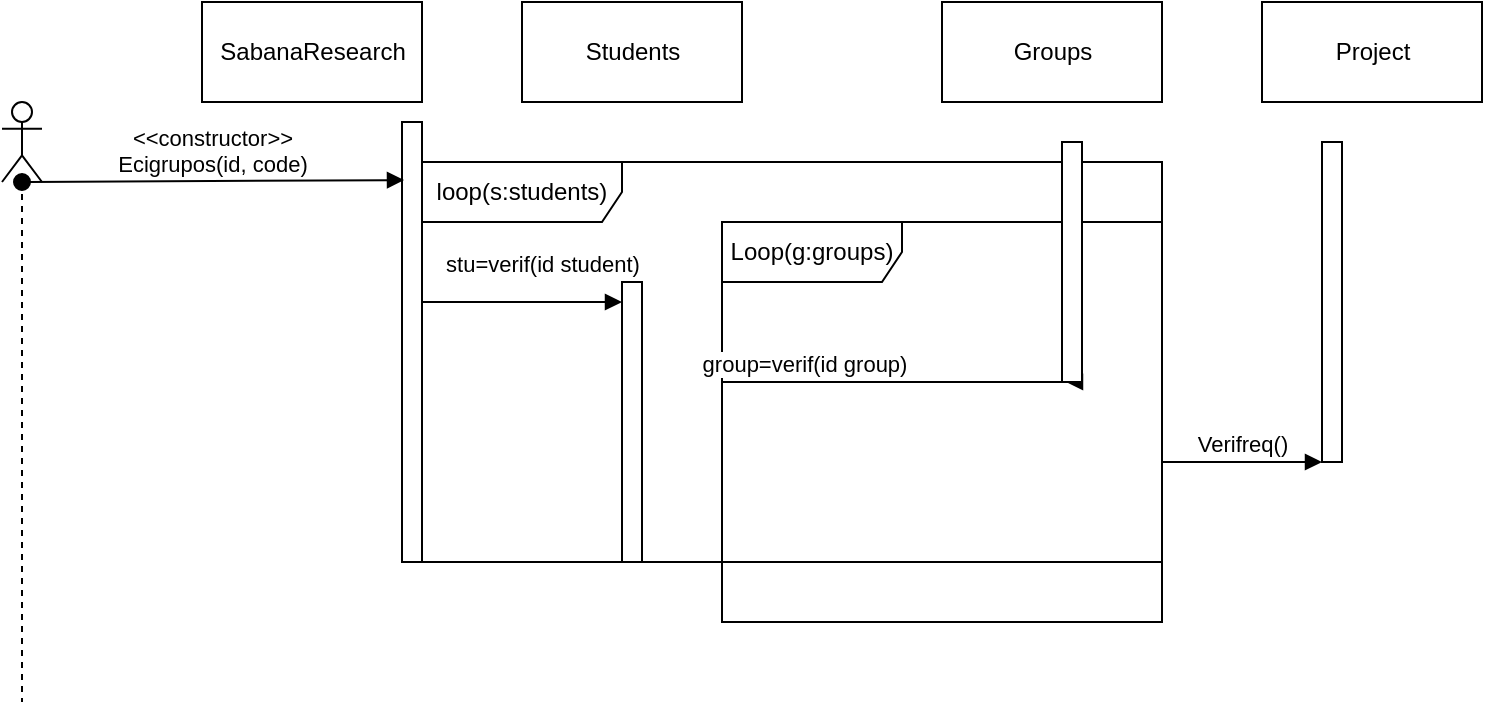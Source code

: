 <mxfile version="14.4.4" type="github">
  <diagram id="TJGhknhbs0AYj4AIgJoZ" name="Page-1">
    <mxGraphModel dx="868" dy="482" grid="1" gridSize="10" guides="1" tooltips="1" connect="1" arrows="1" fold="1" page="1" pageScale="1" pageWidth="827" pageHeight="1169" math="0" shadow="0">
      <root>
        <mxCell id="0" />
        <mxCell id="1" parent="0" />
        <mxCell id="yIaqHCxYKoE83otXD2FC-1" value="SabanaResearch" style="html=1;" vertex="1" parent="1">
          <mxGeometry x="160" y="10" width="110" height="50" as="geometry" />
        </mxCell>
        <mxCell id="yIaqHCxYKoE83otXD2FC-2" value="" style="shape=umlLifeline;participant=umlActor;perimeter=lifelinePerimeter;whiteSpace=wrap;html=1;container=1;collapsible=0;recursiveResize=0;verticalAlign=top;spacingTop=36;outlineConnect=0;" vertex="1" parent="1">
          <mxGeometry x="60" y="60" width="20" height="300" as="geometry" />
        </mxCell>
        <mxCell id="yIaqHCxYKoE83otXD2FC-4" value="" style="html=1;points=[];perimeter=orthogonalPerimeter;" vertex="1" parent="1">
          <mxGeometry x="260" y="70" width="10" height="220" as="geometry" />
        </mxCell>
        <mxCell id="yIaqHCxYKoE83otXD2FC-6" value="loop(s:students)" style="shape=umlFrame;whiteSpace=wrap;html=1;width=100;height=30;" vertex="1" parent="1">
          <mxGeometry x="270" y="90" width="370" height="200" as="geometry" />
        </mxCell>
        <mxCell id="yIaqHCxYKoE83otXD2FC-9" value="stu=verif(id student)" style="html=1;verticalAlign=bottom;endArrow=block;" edge="1" parent="1">
          <mxGeometry x="0.2" y="10" width="80" relative="1" as="geometry">
            <mxPoint x="270" y="160" as="sourcePoint" />
            <mxPoint x="370" y="160" as="targetPoint" />
            <Array as="points">
              <mxPoint x="370" y="160" />
            </Array>
            <mxPoint as="offset" />
          </mxGeometry>
        </mxCell>
        <mxCell id="yIaqHCxYKoE83otXD2FC-3" value="&amp;lt;&amp;lt;constructor&amp;gt;&amp;gt;&lt;br&gt;Ecigrupos(id, code)" style="html=1;verticalAlign=bottom;startArrow=oval;startFill=1;endArrow=block;startSize=8;entryX=0.1;entryY=0.132;entryDx=0;entryDy=0;entryPerimeter=0;" edge="1" parent="1" source="yIaqHCxYKoE83otXD2FC-2" target="yIaqHCxYKoE83otXD2FC-4">
          <mxGeometry width="60" relative="1" as="geometry">
            <mxPoint x="70" y="90" as="sourcePoint" />
            <mxPoint x="200" y="100" as="targetPoint" />
          </mxGeometry>
        </mxCell>
        <mxCell id="yIaqHCxYKoE83otXD2FC-10" value="" style="html=1;points=[];perimeter=orthogonalPerimeter;" vertex="1" parent="1">
          <mxGeometry x="370" y="150" width="10" height="140" as="geometry" />
        </mxCell>
        <mxCell id="yIaqHCxYKoE83otXD2FC-11" value="Loop(g:groups)" style="shape=umlFrame;whiteSpace=wrap;html=1;width=90;height=30;" vertex="1" parent="1">
          <mxGeometry x="420" y="120" width="220" height="200" as="geometry" />
        </mxCell>
        <mxCell id="yIaqHCxYKoE83otXD2FC-13" value="Students" style="html=1;" vertex="1" parent="1">
          <mxGeometry x="320" y="10" width="110" height="50" as="geometry" />
        </mxCell>
        <mxCell id="yIaqHCxYKoE83otXD2FC-16" value="group=verif(id group)" style="html=1;verticalAlign=bottom;endArrow=block;entryX=0.2;entryY=1;entryDx=0;entryDy=0;entryPerimeter=0;" edge="1" parent="1" target="yIaqHCxYKoE83otXD2FC-18">
          <mxGeometry x="-0.571" width="80" relative="1" as="geometry">
            <mxPoint x="420" y="200" as="sourcePoint" />
            <mxPoint x="500" y="200" as="targetPoint" />
            <Array as="points">
              <mxPoint x="500" y="200" />
              <mxPoint x="570" y="200" />
              <mxPoint x="600" y="200" />
            </Array>
            <mxPoint as="offset" />
          </mxGeometry>
        </mxCell>
        <mxCell id="yIaqHCxYKoE83otXD2FC-17" value="Groups" style="html=1;" vertex="1" parent="1">
          <mxGeometry x="530" y="10" width="110" height="50" as="geometry" />
        </mxCell>
        <mxCell id="yIaqHCxYKoE83otXD2FC-18" value="" style="html=1;points=[];perimeter=orthogonalPerimeter;" vertex="1" parent="1">
          <mxGeometry x="590" y="80" width="10" height="120" as="geometry" />
        </mxCell>
        <mxCell id="yIaqHCxYKoE83otXD2FC-19" value="Verifreq()" style="html=1;verticalAlign=bottom;endArrow=block;" edge="1" parent="1">
          <mxGeometry width="80" relative="1" as="geometry">
            <mxPoint x="640" y="240" as="sourcePoint" />
            <mxPoint x="720" y="240" as="targetPoint" />
          </mxGeometry>
        </mxCell>
        <mxCell id="yIaqHCxYKoE83otXD2FC-20" value="Project" style="html=1;" vertex="1" parent="1">
          <mxGeometry x="690" y="10" width="110" height="50" as="geometry" />
        </mxCell>
        <mxCell id="yIaqHCxYKoE83otXD2FC-21" value="" style="html=1;points=[];perimeter=orthogonalPerimeter;" vertex="1" parent="1">
          <mxGeometry x="720" y="80" width="10" height="160" as="geometry" />
        </mxCell>
      </root>
    </mxGraphModel>
  </diagram>
</mxfile>
